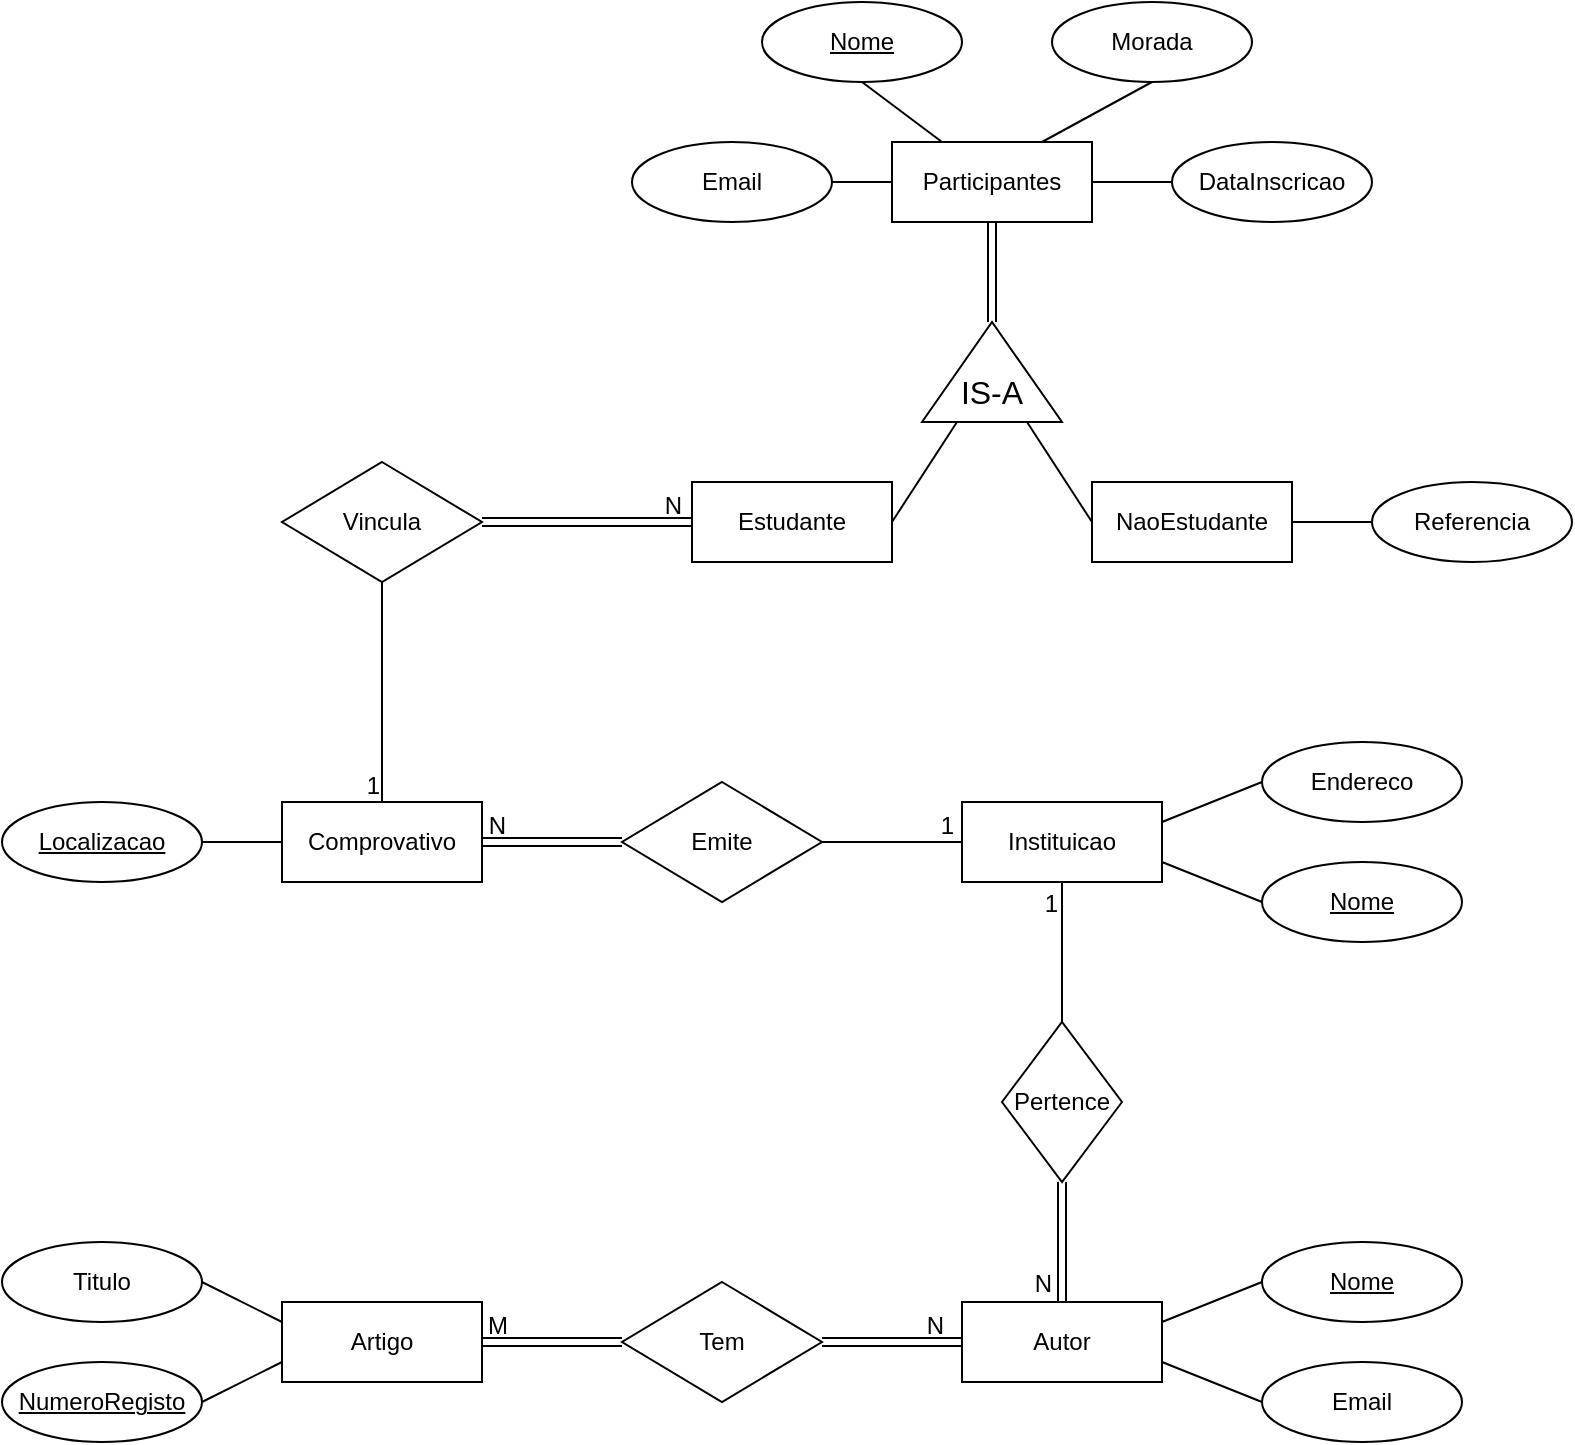 <mxfile version="24.0.0" type="device">
  <diagram id="R2lEEEUBdFMjLlhIrx00" name="Page-1">
    <mxGraphModel dx="901" dy="1023" grid="1" gridSize="10" guides="1" tooltips="1" connect="1" arrows="1" fold="1" page="1" pageScale="1" pageWidth="850" pageHeight="1100" math="0" shadow="0" extFonts="Permanent Marker^https://fonts.googleapis.com/css?family=Permanent+Marker">
      <root>
        <mxCell id="0" />
        <mxCell id="1" parent="0" />
        <mxCell id="4T4qqn_lKCSvWBJ_yzXh-14" value="" style="shape=link;html=1;rounded=0;fontSize=12;startSize=8;endSize=8;curved=1;exitX=0.5;exitY=1;exitDx=0;exitDy=0;entryX=1;entryY=0.5;entryDx=0;entryDy=0;" edge="1" parent="1" source="4T4qqn_lKCSvWBJ_yzXh-26" target="4T4qqn_lKCSvWBJ_yzXh-23">
          <mxGeometry relative="1" as="geometry">
            <mxPoint x="685" y="420" as="sourcePoint" />
            <mxPoint x="755" y="500" as="targetPoint" />
          </mxGeometry>
        </mxCell>
        <mxCell id="4T4qqn_lKCSvWBJ_yzXh-19" value="Tem" style="shape=rhombus;perimeter=rhombusPerimeter;whiteSpace=wrap;html=1;align=center;" vertex="1" parent="1">
          <mxGeometry x="350" y="760" width="100" height="60" as="geometry" />
        </mxCell>
        <mxCell id="4T4qqn_lKCSvWBJ_yzXh-23" value="&lt;div style=&quot;&quot;&gt;&lt;span style=&quot;font-size: 16px; background-color: initial;&quot;&gt;&lt;br&gt;&lt;/span&gt;&lt;/div&gt;&lt;div style=&quot;&quot;&gt;&lt;span style=&quot;font-size: 16px; background-color: initial;&quot;&gt;IS-A&lt;/span&gt;&lt;/div&gt;" style="triangle;whiteSpace=wrap;html=1;direction=north;align=center;" vertex="1" parent="1">
          <mxGeometry x="500" y="280" width="70" height="50" as="geometry" />
        </mxCell>
        <mxCell id="4T4qqn_lKCSvWBJ_yzXh-25" value="NaoEstudante" style="whiteSpace=wrap;html=1;align=center;" vertex="1" parent="1">
          <mxGeometry x="585" y="360" width="100" height="40" as="geometry" />
        </mxCell>
        <mxCell id="4T4qqn_lKCSvWBJ_yzXh-26" value="Participantes" style="whiteSpace=wrap;html=1;align=center;" vertex="1" parent="1">
          <mxGeometry x="485" y="190" width="100" height="40" as="geometry" />
        </mxCell>
        <mxCell id="4T4qqn_lKCSvWBJ_yzXh-27" value="Estudante" style="whiteSpace=wrap;html=1;align=center;" vertex="1" parent="1">
          <mxGeometry x="385" y="360" width="100" height="40" as="geometry" />
        </mxCell>
        <mxCell id="4T4qqn_lKCSvWBJ_yzXh-28" value="Instituicao" style="whiteSpace=wrap;html=1;align=center;" vertex="1" parent="1">
          <mxGeometry x="520" y="520" width="100" height="40" as="geometry" />
        </mxCell>
        <mxCell id="4T4qqn_lKCSvWBJ_yzXh-29" value="Endereco" style="ellipse;whiteSpace=wrap;html=1;align=center;" vertex="1" parent="1">
          <mxGeometry x="670" y="490" width="100" height="40" as="geometry" />
        </mxCell>
        <mxCell id="4T4qqn_lKCSvWBJ_yzXh-30" value="Email" style="ellipse;whiteSpace=wrap;html=1;align=center;" vertex="1" parent="1">
          <mxGeometry x="355" y="190" width="100" height="40" as="geometry" />
        </mxCell>
        <mxCell id="4T4qqn_lKCSvWBJ_yzXh-32" value="Nome" style="ellipse;whiteSpace=wrap;html=1;align=center;fontStyle=4;" vertex="1" parent="1">
          <mxGeometry x="670" y="550" width="100" height="40" as="geometry" />
        </mxCell>
        <mxCell id="4T4qqn_lKCSvWBJ_yzXh-34" value="Autor" style="whiteSpace=wrap;html=1;align=center;" vertex="1" parent="1">
          <mxGeometry x="520" y="770" width="100" height="40" as="geometry" />
        </mxCell>
        <mxCell id="4T4qqn_lKCSvWBJ_yzXh-35" value="Artigo" style="whiteSpace=wrap;html=1;align=center;" vertex="1" parent="1">
          <mxGeometry x="180" y="770" width="100" height="40" as="geometry" />
        </mxCell>
        <mxCell id="4T4qqn_lKCSvWBJ_yzXh-37" value="Morada" style="ellipse;whiteSpace=wrap;html=1;align=center;" vertex="1" parent="1">
          <mxGeometry x="565" y="120" width="100" height="40" as="geometry" />
        </mxCell>
        <mxCell id="4T4qqn_lKCSvWBJ_yzXh-38" value="DataInscricao" style="ellipse;whiteSpace=wrap;html=1;align=center;" vertex="1" parent="1">
          <mxGeometry x="625" y="190" width="100" height="40" as="geometry" />
        </mxCell>
        <mxCell id="4T4qqn_lKCSvWBJ_yzXh-31" value="Referencia" style="ellipse;whiteSpace=wrap;html=1;align=center;" vertex="1" parent="1">
          <mxGeometry x="725" y="360" width="100" height="40" as="geometry" />
        </mxCell>
        <mxCell id="4T4qqn_lKCSvWBJ_yzXh-47" value="" style="endArrow=none;html=1;rounded=0;fontSize=12;startSize=8;endSize=8;curved=1;entryX=0;entryY=0.25;entryDx=0;entryDy=0;exitX=1;exitY=0.5;exitDx=0;exitDy=0;" edge="1" parent="1" source="4T4qqn_lKCSvWBJ_yzXh-27" target="4T4qqn_lKCSvWBJ_yzXh-23">
          <mxGeometry relative="1" as="geometry">
            <mxPoint x="335" y="330" as="sourcePoint" />
            <mxPoint x="495" y="330" as="targetPoint" />
          </mxGeometry>
        </mxCell>
        <mxCell id="4T4qqn_lKCSvWBJ_yzXh-48" value="" style="endArrow=none;html=1;rounded=0;fontSize=12;startSize=8;endSize=8;curved=1;entryX=0;entryY=0.5;entryDx=0;entryDy=0;exitX=0;exitY=0.75;exitDx=0;exitDy=0;" edge="1" parent="1" source="4T4qqn_lKCSvWBJ_yzXh-23" target="4T4qqn_lKCSvWBJ_yzXh-25">
          <mxGeometry relative="1" as="geometry">
            <mxPoint x="425" y="340" as="sourcePoint" />
            <mxPoint x="585" y="340" as="targetPoint" />
          </mxGeometry>
        </mxCell>
        <mxCell id="4T4qqn_lKCSvWBJ_yzXh-53" value="Titulo" style="ellipse;whiteSpace=wrap;html=1;align=center;" vertex="1" parent="1">
          <mxGeometry x="40" y="740" width="100" height="40" as="geometry" />
        </mxCell>
        <mxCell id="4T4qqn_lKCSvWBJ_yzXh-55" value="Email" style="ellipse;whiteSpace=wrap;html=1;align=center;" vertex="1" parent="1">
          <mxGeometry x="670" y="800" width="100" height="40" as="geometry" />
        </mxCell>
        <mxCell id="4T4qqn_lKCSvWBJ_yzXh-57" value="Nome" style="ellipse;whiteSpace=wrap;html=1;align=center;fontStyle=4;" vertex="1" parent="1">
          <mxGeometry x="670" y="740" width="100" height="40" as="geometry" />
        </mxCell>
        <mxCell id="4T4qqn_lKCSvWBJ_yzXh-58" value="Nome" style="ellipse;whiteSpace=wrap;html=1;align=center;fontStyle=4;" vertex="1" parent="1">
          <mxGeometry x="420" y="120" width="100" height="40" as="geometry" />
        </mxCell>
        <mxCell id="4T4qqn_lKCSvWBJ_yzXh-60" value="NumeroRegisto" style="ellipse;whiteSpace=wrap;html=1;align=center;fontStyle=4;" vertex="1" parent="1">
          <mxGeometry x="40" y="800" width="100" height="40" as="geometry" />
        </mxCell>
        <mxCell id="4T4qqn_lKCSvWBJ_yzXh-61" value="Comprovativo" style="whiteSpace=wrap;html=1;align=center;" vertex="1" parent="1">
          <mxGeometry x="180" y="520" width="100" height="40" as="geometry" />
        </mxCell>
        <mxCell id="4T4qqn_lKCSvWBJ_yzXh-65" value="Localizacao" style="ellipse;whiteSpace=wrap;html=1;align=center;fontStyle=4;" vertex="1" parent="1">
          <mxGeometry x="40" y="520" width="100" height="40" as="geometry" />
        </mxCell>
        <mxCell id="4T4qqn_lKCSvWBJ_yzXh-66" value="" style="endArrow=none;html=1;rounded=0;fontSize=12;startSize=8;endSize=8;curved=1;exitX=1;exitY=0.5;exitDx=0;exitDy=0;entryX=0;entryY=0.5;entryDx=0;entryDy=0;" edge="1" parent="1" source="4T4qqn_lKCSvWBJ_yzXh-30" target="4T4qqn_lKCSvWBJ_yzXh-26">
          <mxGeometry relative="1" as="geometry">
            <mxPoint x="455" y="340" as="sourcePoint" />
            <mxPoint x="615" y="340" as="targetPoint" />
          </mxGeometry>
        </mxCell>
        <mxCell id="4T4qqn_lKCSvWBJ_yzXh-67" value="" style="endArrow=none;html=1;rounded=0;fontSize=12;startSize=8;endSize=8;curved=1;entryX=0;entryY=0.5;entryDx=0;entryDy=0;exitX=1;exitY=0.5;exitDx=0;exitDy=0;" edge="1" parent="1" source="4T4qqn_lKCSvWBJ_yzXh-26" target="4T4qqn_lKCSvWBJ_yzXh-38">
          <mxGeometry relative="1" as="geometry">
            <mxPoint x="585" y="210" as="sourcePoint" />
            <mxPoint x="685" y="230" as="targetPoint" />
          </mxGeometry>
        </mxCell>
        <mxCell id="4T4qqn_lKCSvWBJ_yzXh-68" value="" style="endArrow=none;html=1;rounded=0;fontSize=12;startSize=8;endSize=8;curved=1;exitX=0.5;exitY=1;exitDx=0;exitDy=0;entryX=0.75;entryY=0;entryDx=0;entryDy=0;" edge="1" parent="1" source="4T4qqn_lKCSvWBJ_yzXh-37" target="4T4qqn_lKCSvWBJ_yzXh-26">
          <mxGeometry relative="1" as="geometry">
            <mxPoint x="475" y="360" as="sourcePoint" />
            <mxPoint x="635" y="360" as="targetPoint" />
          </mxGeometry>
        </mxCell>
        <mxCell id="4T4qqn_lKCSvWBJ_yzXh-69" value="" style="endArrow=none;html=1;rounded=0;fontSize=12;startSize=8;endSize=8;curved=1;exitX=0.5;exitY=1;exitDx=0;exitDy=0;entryX=0.25;entryY=0;entryDx=0;entryDy=0;" edge="1" parent="1" source="4T4qqn_lKCSvWBJ_yzXh-58" target="4T4qqn_lKCSvWBJ_yzXh-26">
          <mxGeometry relative="1" as="geometry">
            <mxPoint x="485" y="370" as="sourcePoint" />
            <mxPoint x="645" y="370" as="targetPoint" />
          </mxGeometry>
        </mxCell>
        <mxCell id="4T4qqn_lKCSvWBJ_yzXh-70" value="" style="endArrow=none;html=1;rounded=0;fontSize=12;startSize=8;endSize=8;curved=1;entryX=0;entryY=0.5;entryDx=0;entryDy=0;exitX=1;exitY=0.5;exitDx=0;exitDy=0;" edge="1" parent="1" source="4T4qqn_lKCSvWBJ_yzXh-25" target="4T4qqn_lKCSvWBJ_yzXh-31">
          <mxGeometry relative="1" as="geometry">
            <mxPoint x="455" y="340" as="sourcePoint" />
            <mxPoint x="615" y="340" as="targetPoint" />
          </mxGeometry>
        </mxCell>
        <mxCell id="4T4qqn_lKCSvWBJ_yzXh-71" value="" style="endArrow=none;html=1;rounded=0;fontSize=12;startSize=8;endSize=8;curved=1;exitX=0;exitY=0.5;exitDx=0;exitDy=0;entryX=1;entryY=0.25;entryDx=0;entryDy=0;" edge="1" parent="1" source="4T4qqn_lKCSvWBJ_yzXh-57" target="4T4qqn_lKCSvWBJ_yzXh-34">
          <mxGeometry relative="1" as="geometry">
            <mxPoint x="340" y="460" as="sourcePoint" />
            <mxPoint x="500" y="460" as="targetPoint" />
          </mxGeometry>
        </mxCell>
        <mxCell id="4T4qqn_lKCSvWBJ_yzXh-72" value="" style="endArrow=none;html=1;rounded=0;fontSize=12;startSize=8;endSize=8;curved=1;exitX=1;exitY=0.75;exitDx=0;exitDy=0;entryX=0;entryY=0.5;entryDx=0;entryDy=0;" edge="1" parent="1" source="4T4qqn_lKCSvWBJ_yzXh-28" target="4T4qqn_lKCSvWBJ_yzXh-32">
          <mxGeometry relative="1" as="geometry">
            <mxPoint x="340" y="460" as="sourcePoint" />
            <mxPoint x="500" y="460" as="targetPoint" />
          </mxGeometry>
        </mxCell>
        <mxCell id="4T4qqn_lKCSvWBJ_yzXh-73" value="" style="endArrow=none;html=1;rounded=0;fontSize=12;startSize=8;endSize=8;curved=1;exitX=0;exitY=0.5;exitDx=0;exitDy=0;entryX=1;entryY=0.25;entryDx=0;entryDy=0;" edge="1" parent="1" source="4T4qqn_lKCSvWBJ_yzXh-29" target="4T4qqn_lKCSvWBJ_yzXh-28">
          <mxGeometry relative="1" as="geometry">
            <mxPoint x="340" y="460" as="sourcePoint" />
            <mxPoint x="500" y="460" as="targetPoint" />
          </mxGeometry>
        </mxCell>
        <mxCell id="4T4qqn_lKCSvWBJ_yzXh-74" value="" style="endArrow=none;html=1;rounded=0;fontSize=12;startSize=8;endSize=8;curved=1;exitX=1;exitY=0.5;exitDx=0;exitDy=0;entryX=0;entryY=0.5;entryDx=0;entryDy=0;" edge="1" parent="1" source="4T4qqn_lKCSvWBJ_yzXh-65" target="4T4qqn_lKCSvWBJ_yzXh-61">
          <mxGeometry relative="1" as="geometry">
            <mxPoint x="340" y="460" as="sourcePoint" />
            <mxPoint x="500" y="460" as="targetPoint" />
          </mxGeometry>
        </mxCell>
        <mxCell id="4T4qqn_lKCSvWBJ_yzXh-75" value="" style="endArrow=none;html=1;rounded=0;fontSize=12;startSize=8;endSize=8;curved=1;exitX=1;exitY=0.5;exitDx=0;exitDy=0;entryX=0;entryY=0.75;entryDx=0;entryDy=0;" edge="1" parent="1" source="4T4qqn_lKCSvWBJ_yzXh-60" target="4T4qqn_lKCSvWBJ_yzXh-35">
          <mxGeometry relative="1" as="geometry">
            <mxPoint x="340" y="510" as="sourcePoint" />
            <mxPoint x="500" y="510" as="targetPoint" />
          </mxGeometry>
        </mxCell>
        <mxCell id="4T4qqn_lKCSvWBJ_yzXh-76" value="" style="endArrow=none;html=1;rounded=0;fontSize=12;startSize=8;endSize=8;curved=1;exitX=1;exitY=0.5;exitDx=0;exitDy=0;entryX=0;entryY=0.25;entryDx=0;entryDy=0;" edge="1" parent="1" source="4T4qqn_lKCSvWBJ_yzXh-53" target="4T4qqn_lKCSvWBJ_yzXh-35">
          <mxGeometry relative="1" as="geometry">
            <mxPoint x="340" y="510" as="sourcePoint" />
            <mxPoint x="500" y="510" as="targetPoint" />
          </mxGeometry>
        </mxCell>
        <mxCell id="4T4qqn_lKCSvWBJ_yzXh-80" value="" style="shape=link;html=1;rounded=0;fontSize=12;startSize=8;endSize=8;curved=1;exitX=1;exitY=0.5;exitDx=0;exitDy=0;entryX=0;entryY=0.5;entryDx=0;entryDy=0;" edge="1" parent="1" source="4T4qqn_lKCSvWBJ_yzXh-35" target="4T4qqn_lKCSvWBJ_yzXh-19">
          <mxGeometry relative="1" as="geometry">
            <mxPoint x="320" y="510" as="sourcePoint" />
            <mxPoint x="480" y="510" as="targetPoint" />
          </mxGeometry>
        </mxCell>
        <mxCell id="4T4qqn_lKCSvWBJ_yzXh-81" value="M" style="resizable=0;html=1;whiteSpace=wrap;align=left;verticalAlign=bottom;" connectable="0" vertex="1" parent="4T4qqn_lKCSvWBJ_yzXh-80">
          <mxGeometry x="-1" relative="1" as="geometry">
            <mxPoint x="1" as="offset" />
          </mxGeometry>
        </mxCell>
        <mxCell id="4T4qqn_lKCSvWBJ_yzXh-83" value="" style="shape=link;html=1;rounded=0;fontSize=12;startSize=8;endSize=8;curved=1;entryX=1;entryY=0.5;entryDx=0;entryDy=0;exitX=0;exitY=0.5;exitDx=0;exitDy=0;" edge="1" parent="1" source="4T4qqn_lKCSvWBJ_yzXh-34" target="4T4qqn_lKCSvWBJ_yzXh-19">
          <mxGeometry relative="1" as="geometry">
            <mxPoint x="320" y="510" as="sourcePoint" />
            <mxPoint x="480" y="510" as="targetPoint" />
          </mxGeometry>
        </mxCell>
        <mxCell id="4T4qqn_lKCSvWBJ_yzXh-84" value="N" style="resizable=0;html=1;whiteSpace=wrap;align=right;verticalAlign=bottom;" connectable="0" vertex="1" parent="4T4qqn_lKCSvWBJ_yzXh-83">
          <mxGeometry x="1" relative="1" as="geometry">
            <mxPoint x="62" as="offset" />
          </mxGeometry>
        </mxCell>
        <mxCell id="4T4qqn_lKCSvWBJ_yzXh-85" style="edgeStyle=none;curved=1;rounded=0;orthogonalLoop=1;jettySize=auto;html=1;exitX=0.5;exitY=1;exitDx=0;exitDy=0;fontSize=12;startSize=8;endSize=8;" edge="1" parent="1" source="4T4qqn_lKCSvWBJ_yzXh-57" target="4T4qqn_lKCSvWBJ_yzXh-57">
          <mxGeometry relative="1" as="geometry" />
        </mxCell>
        <mxCell id="4T4qqn_lKCSvWBJ_yzXh-86" value="Pertence" style="shape=rhombus;perimeter=rhombusPerimeter;whiteSpace=wrap;html=1;align=center;direction=south;" vertex="1" parent="1">
          <mxGeometry x="540" y="630" width="60" height="80" as="geometry" />
        </mxCell>
        <mxCell id="4T4qqn_lKCSvWBJ_yzXh-87" value="" style="shape=link;html=1;rounded=0;fontSize=12;startSize=8;endSize=8;curved=1;entryX=0.5;entryY=0;entryDx=0;entryDy=0;exitX=1;exitY=0.5;exitDx=0;exitDy=0;" edge="1" parent="1" source="4T4qqn_lKCSvWBJ_yzXh-86" target="4T4qqn_lKCSvWBJ_yzXh-34">
          <mxGeometry relative="1" as="geometry">
            <mxPoint x="310" y="530" as="sourcePoint" />
            <mxPoint x="470" y="530" as="targetPoint" />
          </mxGeometry>
        </mxCell>
        <mxCell id="4T4qqn_lKCSvWBJ_yzXh-88" value="N" style="resizable=0;html=1;whiteSpace=wrap;align=right;verticalAlign=bottom;" connectable="0" vertex="1" parent="4T4qqn_lKCSvWBJ_yzXh-87">
          <mxGeometry x="1" relative="1" as="geometry">
            <mxPoint x="-4" y="-1" as="offset" />
          </mxGeometry>
        </mxCell>
        <mxCell id="4T4qqn_lKCSvWBJ_yzXh-89" value="Emite" style="shape=rhombus;perimeter=rhombusPerimeter;whiteSpace=wrap;html=1;align=center;" vertex="1" parent="1">
          <mxGeometry x="350" y="510" width="100" height="60" as="geometry" />
        </mxCell>
        <mxCell id="4T4qqn_lKCSvWBJ_yzXh-90" value="" style="endArrow=none;html=1;rounded=0;fontSize=12;startSize=8;endSize=8;curved=1;exitX=0;exitY=0.5;exitDx=0;exitDy=0;entryX=1;entryY=0.75;entryDx=0;entryDy=0;" edge="1" parent="1" source="4T4qqn_lKCSvWBJ_yzXh-55" target="4T4qqn_lKCSvWBJ_yzXh-34">
          <mxGeometry relative="1" as="geometry">
            <mxPoint x="680" y="770" as="sourcePoint" />
            <mxPoint x="630" y="790" as="targetPoint" />
          </mxGeometry>
        </mxCell>
        <mxCell id="4T4qqn_lKCSvWBJ_yzXh-91" value="Vincula" style="shape=rhombus;perimeter=rhombusPerimeter;whiteSpace=wrap;html=1;align=center;" vertex="1" parent="1">
          <mxGeometry x="180" y="350" width="100" height="60" as="geometry" />
        </mxCell>
        <mxCell id="4T4qqn_lKCSvWBJ_yzXh-92" value="" style="endArrow=none;html=1;rounded=0;fontSize=12;startSize=8;endSize=8;curved=1;exitX=0;exitY=0.5;exitDx=0;exitDy=0;entryX=0.5;entryY=1;entryDx=0;entryDy=0;" edge="1" parent="1" source="4T4qqn_lKCSvWBJ_yzXh-86" target="4T4qqn_lKCSvWBJ_yzXh-28">
          <mxGeometry relative="1" as="geometry">
            <mxPoint x="360" y="550" as="sourcePoint" />
            <mxPoint x="520" y="550" as="targetPoint" />
          </mxGeometry>
        </mxCell>
        <mxCell id="4T4qqn_lKCSvWBJ_yzXh-93" value="1" style="resizable=0;html=1;whiteSpace=wrap;align=right;verticalAlign=bottom;" connectable="0" vertex="1" parent="4T4qqn_lKCSvWBJ_yzXh-92">
          <mxGeometry x="1" relative="1" as="geometry">
            <mxPoint x="-1" y="19" as="offset" />
          </mxGeometry>
        </mxCell>
        <mxCell id="4T4qqn_lKCSvWBJ_yzXh-94" value="" style="shape=link;html=1;rounded=0;fontSize=12;startSize=8;endSize=8;curved=1;exitX=1;exitY=0.5;exitDx=0;exitDy=0;entryX=0;entryY=0.5;entryDx=0;entryDy=0;" edge="1" parent="1" source="4T4qqn_lKCSvWBJ_yzXh-91" target="4T4qqn_lKCSvWBJ_yzXh-27">
          <mxGeometry relative="1" as="geometry">
            <mxPoint x="325" y="490" as="sourcePoint" />
            <mxPoint x="485" y="490" as="targetPoint" />
          </mxGeometry>
        </mxCell>
        <mxCell id="4T4qqn_lKCSvWBJ_yzXh-95" value="N" style="resizable=0;html=1;whiteSpace=wrap;align=right;verticalAlign=bottom;" connectable="0" vertex="1" parent="4T4qqn_lKCSvWBJ_yzXh-94">
          <mxGeometry x="1" relative="1" as="geometry">
            <mxPoint x="-4" as="offset" />
          </mxGeometry>
        </mxCell>
        <mxCell id="4T4qqn_lKCSvWBJ_yzXh-96" value="" style="endArrow=none;html=1;rounded=0;fontSize=12;startSize=8;endSize=8;curved=1;entryX=0;entryY=0.5;entryDx=0;entryDy=0;exitX=1;exitY=0.5;exitDx=0;exitDy=0;" edge="1" parent="1" source="4T4qqn_lKCSvWBJ_yzXh-89" target="4T4qqn_lKCSvWBJ_yzXh-28">
          <mxGeometry relative="1" as="geometry">
            <mxPoint x="325" y="490" as="sourcePoint" />
            <mxPoint x="485" y="490" as="targetPoint" />
          </mxGeometry>
        </mxCell>
        <mxCell id="4T4qqn_lKCSvWBJ_yzXh-97" value="1" style="resizable=0;html=1;whiteSpace=wrap;align=right;verticalAlign=bottom;" connectable="0" vertex="1" parent="4T4qqn_lKCSvWBJ_yzXh-96">
          <mxGeometry x="1" relative="1" as="geometry">
            <mxPoint x="-3" as="offset" />
          </mxGeometry>
        </mxCell>
        <mxCell id="4T4qqn_lKCSvWBJ_yzXh-98" value="" style="shape=link;html=1;rounded=0;fontSize=12;startSize=8;endSize=8;curved=1;entryX=1;entryY=0.5;entryDx=0;entryDy=0;exitX=0;exitY=0.5;exitDx=0;exitDy=0;" edge="1" parent="1" source="4T4qqn_lKCSvWBJ_yzXh-89" target="4T4qqn_lKCSvWBJ_yzXh-61">
          <mxGeometry relative="1" as="geometry">
            <mxPoint x="325" y="490" as="sourcePoint" />
            <mxPoint x="485" y="490" as="targetPoint" />
          </mxGeometry>
        </mxCell>
        <mxCell id="4T4qqn_lKCSvWBJ_yzXh-99" value="N" style="resizable=0;html=1;whiteSpace=wrap;align=right;verticalAlign=bottom;" connectable="0" vertex="1" parent="4T4qqn_lKCSvWBJ_yzXh-98">
          <mxGeometry x="1" relative="1" as="geometry">
            <mxPoint x="13" as="offset" />
          </mxGeometry>
        </mxCell>
        <mxCell id="4T4qqn_lKCSvWBJ_yzXh-100" value="" style="endArrow=none;html=1;rounded=0;fontSize=12;startSize=8;endSize=8;curved=1;entryX=0.5;entryY=0;entryDx=0;entryDy=0;exitX=0.5;exitY=1;exitDx=0;exitDy=0;" edge="1" parent="1" source="4T4qqn_lKCSvWBJ_yzXh-91" target="4T4qqn_lKCSvWBJ_yzXh-61">
          <mxGeometry relative="1" as="geometry">
            <mxPoint x="325" y="490" as="sourcePoint" />
            <mxPoint x="485" y="490" as="targetPoint" />
          </mxGeometry>
        </mxCell>
        <mxCell id="4T4qqn_lKCSvWBJ_yzXh-101" value="1" style="resizable=0;html=1;whiteSpace=wrap;align=right;verticalAlign=bottom;" connectable="0" vertex="1" parent="4T4qqn_lKCSvWBJ_yzXh-100">
          <mxGeometry x="1" relative="1" as="geometry" />
        </mxCell>
      </root>
    </mxGraphModel>
  </diagram>
</mxfile>
